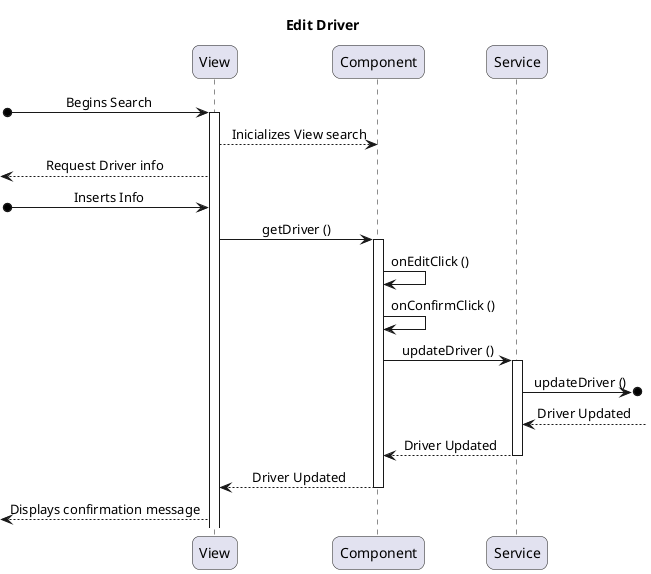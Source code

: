 @startuml Edit Driver

skinparam sequenceMessageAlign center
skinparam RoundCorner 15
title Edit Driver

participant View as v
participant Component as c
participant Service as s


[o-> v: Begins Search
activate v

v --> c: Inicializes View search

[<-- v: Request Driver info

[o-> v: Inserts Info

v -> c: getDriver ()
activate c
c -> c: onEditClick ()

c -> c: onConfirmClick ()

c -> s: updateDriver ()
activate s

s ->o]: updateDriver ()

s <--]: Driver Updated

s --> c: Driver Updated
deactivate s

c --> v: Driver Updated
deactivate c

[<-- v: Displays confirmation message











